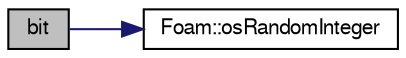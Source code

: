 digraph "bit"
{
  bgcolor="transparent";
  edge [fontname="FreeSans",fontsize="10",labelfontname="FreeSans",labelfontsize="10"];
  node [fontname="FreeSans",fontsize="10",shape=record];
  rankdir="LR";
  Node3 [label="bit",height=0.2,width=0.4,color="black", fillcolor="grey75", style="filled", fontcolor="black"];
  Node3 -> Node4 [color="midnightblue",fontsize="10",style="solid",fontname="FreeSans"];
  Node4 [label="Foam::osRandomInteger",height=0.2,width=0.4,color="black",URL="$a21124.html#a47764238f47e075499e7a45ac7cbe718",tooltip="Return random integer (uniform distribution between 0 and 2^31) "];
}
